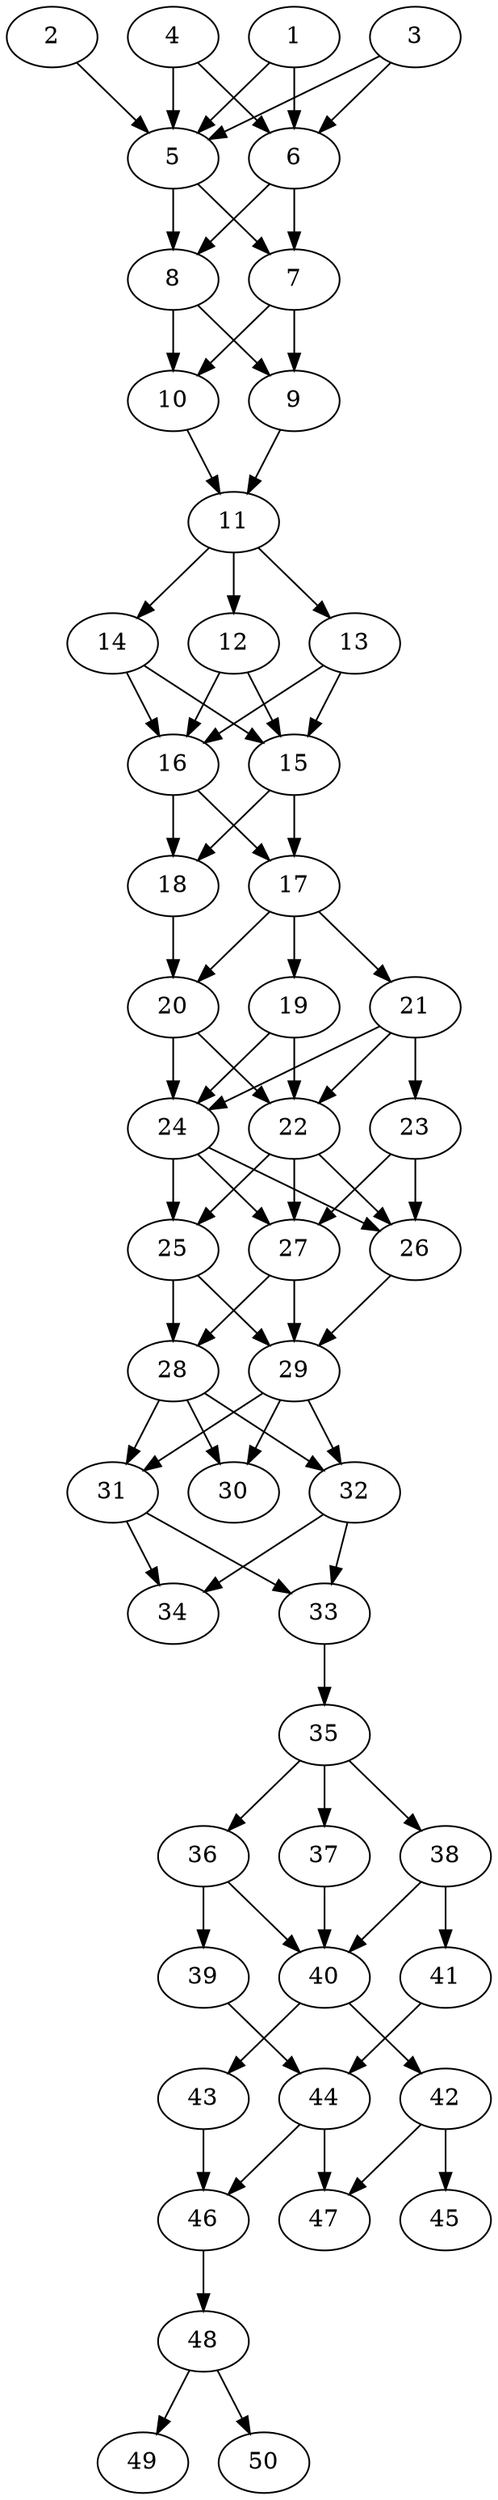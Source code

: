 // DAG automatically generated by daggen at Thu Oct  3 14:07:58 2019
// ./daggen --dot -n 50 --ccr 0.5 --fat 0.3 --regular 0.5 --density 0.9 --mindata 5242880 --maxdata 52428800 
digraph G {
  1 [size="14776320", alpha="0.02", expect_size="7388160"] 
  1 -> 5 [size ="7388160"]
  1 -> 6 [size ="7388160"]
  2 [size="23810048", alpha="0.14", expect_size="11905024"] 
  2 -> 5 [size ="11905024"]
  3 [size="94599168", alpha="0.03", expect_size="47299584"] 
  3 -> 5 [size ="47299584"]
  3 -> 6 [size ="47299584"]
  4 [size="25341952", alpha="0.13", expect_size="12670976"] 
  4 -> 5 [size ="12670976"]
  4 -> 6 [size ="12670976"]
  5 [size="67764224", alpha="0.15", expect_size="33882112"] 
  5 -> 7 [size ="33882112"]
  5 -> 8 [size ="33882112"]
  6 [size="35686400", alpha="0.04", expect_size="17843200"] 
  6 -> 7 [size ="17843200"]
  6 -> 8 [size ="17843200"]
  7 [size="93374464", alpha="0.15", expect_size="46687232"] 
  7 -> 9 [size ="46687232"]
  7 -> 10 [size ="46687232"]
  8 [size="26302464", alpha="0.19", expect_size="13151232"] 
  8 -> 9 [size ="13151232"]
  8 -> 10 [size ="13151232"]
  9 [size="36794368", alpha="0.14", expect_size="18397184"] 
  9 -> 11 [size ="18397184"]
  10 [size="85929984", alpha="0.17", expect_size="42964992"] 
  10 -> 11 [size ="42964992"]
  11 [size="62113792", alpha="0.14", expect_size="31056896"] 
  11 -> 12 [size ="31056896"]
  11 -> 13 [size ="31056896"]
  11 -> 14 [size ="31056896"]
  12 [size="70012928", alpha="0.13", expect_size="35006464"] 
  12 -> 15 [size ="35006464"]
  12 -> 16 [size ="35006464"]
  13 [size="43696128", alpha="0.03", expect_size="21848064"] 
  13 -> 15 [size ="21848064"]
  13 -> 16 [size ="21848064"]
  14 [size="56856576", alpha="0.12", expect_size="28428288"] 
  14 -> 15 [size ="28428288"]
  14 -> 16 [size ="28428288"]
  15 [size="21729280", alpha="0.08", expect_size="10864640"] 
  15 -> 17 [size ="10864640"]
  15 -> 18 [size ="10864640"]
  16 [size="93661184", alpha="0.12", expect_size="46830592"] 
  16 -> 17 [size ="46830592"]
  16 -> 18 [size ="46830592"]
  17 [size="17387520", alpha="0.07", expect_size="8693760"] 
  17 -> 19 [size ="8693760"]
  17 -> 20 [size ="8693760"]
  17 -> 21 [size ="8693760"]
  18 [size="90251264", alpha="0.16", expect_size="45125632"] 
  18 -> 20 [size ="45125632"]
  19 [size="84979712", alpha="0.20", expect_size="42489856"] 
  19 -> 22 [size ="42489856"]
  19 -> 24 [size ="42489856"]
  20 [size="57499648", alpha="0.19", expect_size="28749824"] 
  20 -> 22 [size ="28749824"]
  20 -> 24 [size ="28749824"]
  21 [size="42979328", alpha="0.18", expect_size="21489664"] 
  21 -> 22 [size ="21489664"]
  21 -> 23 [size ="21489664"]
  21 -> 24 [size ="21489664"]
  22 [size="14348288", alpha="0.01", expect_size="7174144"] 
  22 -> 25 [size ="7174144"]
  22 -> 26 [size ="7174144"]
  22 -> 27 [size ="7174144"]
  23 [size="77600768", alpha="0.01", expect_size="38800384"] 
  23 -> 26 [size ="38800384"]
  23 -> 27 [size ="38800384"]
  24 [size="91979776", alpha="0.05", expect_size="45989888"] 
  24 -> 25 [size ="45989888"]
  24 -> 26 [size ="45989888"]
  24 -> 27 [size ="45989888"]
  25 [size="55992320", alpha="0.01", expect_size="27996160"] 
  25 -> 28 [size ="27996160"]
  25 -> 29 [size ="27996160"]
  26 [size="91682816", alpha="0.02", expect_size="45841408"] 
  26 -> 29 [size ="45841408"]
  27 [size="54749184", alpha="0.00", expect_size="27374592"] 
  27 -> 28 [size ="27374592"]
  27 -> 29 [size ="27374592"]
  28 [size="87746560", alpha="0.02", expect_size="43873280"] 
  28 -> 30 [size ="43873280"]
  28 -> 31 [size ="43873280"]
  28 -> 32 [size ="43873280"]
  29 [size="70651904", alpha="0.10", expect_size="35325952"] 
  29 -> 30 [size ="35325952"]
  29 -> 31 [size ="35325952"]
  29 -> 32 [size ="35325952"]
  30 [size="69769216", alpha="0.13", expect_size="34884608"] 
  31 [size="63432704", alpha="0.08", expect_size="31716352"] 
  31 -> 33 [size ="31716352"]
  31 -> 34 [size ="31716352"]
  32 [size="55934976", alpha="0.15", expect_size="27967488"] 
  32 -> 33 [size ="27967488"]
  32 -> 34 [size ="27967488"]
  33 [size="60600320", alpha="0.09", expect_size="30300160"] 
  33 -> 35 [size ="30300160"]
  34 [size="67170304", alpha="0.13", expect_size="33585152"] 
  35 [size="90507264", alpha="0.19", expect_size="45253632"] 
  35 -> 36 [size ="45253632"]
  35 -> 37 [size ="45253632"]
  35 -> 38 [size ="45253632"]
  36 [size="93513728", alpha="0.03", expect_size="46756864"] 
  36 -> 39 [size ="46756864"]
  36 -> 40 [size ="46756864"]
  37 [size="101394432", alpha="0.09", expect_size="50697216"] 
  37 -> 40 [size ="50697216"]
  38 [size="102664192", alpha="0.11", expect_size="51332096"] 
  38 -> 40 [size ="51332096"]
  38 -> 41 [size ="51332096"]
  39 [size="18774016", alpha="0.09", expect_size="9387008"] 
  39 -> 44 [size ="9387008"]
  40 [size="64772096", alpha="0.17", expect_size="32386048"] 
  40 -> 42 [size ="32386048"]
  40 -> 43 [size ="32386048"]
  41 [size="32989184", alpha="0.12", expect_size="16494592"] 
  41 -> 44 [size ="16494592"]
  42 [size="69427200", alpha="0.08", expect_size="34713600"] 
  42 -> 45 [size ="34713600"]
  42 -> 47 [size ="34713600"]
  43 [size="44867584", alpha="0.18", expect_size="22433792"] 
  43 -> 46 [size ="22433792"]
  44 [size="86894592", alpha="0.05", expect_size="43447296"] 
  44 -> 46 [size ="43447296"]
  44 -> 47 [size ="43447296"]
  45 [size="53135360", alpha="0.02", expect_size="26567680"] 
  46 [size="49209344", alpha="0.16", expect_size="24604672"] 
  46 -> 48 [size ="24604672"]
  47 [size="63916032", alpha="0.20", expect_size="31958016"] 
  48 [size="104161280", alpha="0.19", expect_size="52080640"] 
  48 -> 49 [size ="52080640"]
  48 -> 50 [size ="52080640"]
  49 [size="60966912", alpha="0.12", expect_size="30483456"] 
  50 [size="103200768", alpha="0.17", expect_size="51600384"] 
}
